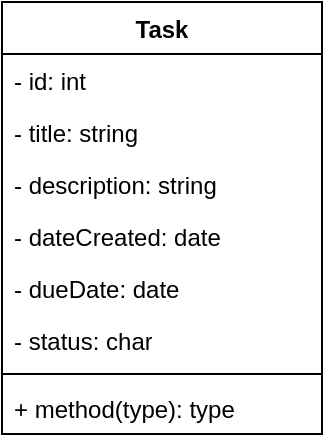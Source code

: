 <mxfile version="26.0.9">
  <diagram name="class-diagram" id="370GD2IYB8ig9MVwvd25">
    <mxGraphModel dx="880" dy="558" grid="1" gridSize="10" guides="1" tooltips="1" connect="1" arrows="1" fold="1" page="1" pageScale="1" pageWidth="827" pageHeight="1169" math="0" shadow="0">
      <root>
        <mxCell id="0" />
        <mxCell id="1" parent="0" />
        <mxCell id="O-LaomE8H1juyOt5Enju-1" value="Task" style="swimlane;fontStyle=1;align=center;verticalAlign=top;childLayout=stackLayout;horizontal=1;startSize=26;horizontalStack=0;resizeParent=1;resizeParentMax=0;resizeLast=0;collapsible=1;marginBottom=0;whiteSpace=wrap;html=1;" vertex="1" parent="1">
          <mxGeometry x="170" y="90" width="160" height="216" as="geometry" />
        </mxCell>
        <mxCell id="O-LaomE8H1juyOt5Enju-2" value="- id: int" style="text;strokeColor=none;fillColor=none;align=left;verticalAlign=top;spacingLeft=4;spacingRight=4;overflow=hidden;rotatable=0;points=[[0,0.5],[1,0.5]];portConstraint=eastwest;whiteSpace=wrap;html=1;" vertex="1" parent="O-LaomE8H1juyOt5Enju-1">
          <mxGeometry y="26" width="160" height="26" as="geometry" />
        </mxCell>
        <mxCell id="O-LaomE8H1juyOt5Enju-5" value="- title: string" style="text;strokeColor=none;fillColor=none;align=left;verticalAlign=top;spacingLeft=4;spacingRight=4;overflow=hidden;rotatable=0;points=[[0,0.5],[1,0.5]];portConstraint=eastwest;whiteSpace=wrap;html=1;" vertex="1" parent="O-LaomE8H1juyOt5Enju-1">
          <mxGeometry y="52" width="160" height="26" as="geometry" />
        </mxCell>
        <mxCell id="O-LaomE8H1juyOt5Enju-6" value="- description: string" style="text;strokeColor=none;fillColor=none;align=left;verticalAlign=top;spacingLeft=4;spacingRight=4;overflow=hidden;rotatable=0;points=[[0,0.5],[1,0.5]];portConstraint=eastwest;whiteSpace=wrap;html=1;" vertex="1" parent="O-LaomE8H1juyOt5Enju-1">
          <mxGeometry y="78" width="160" height="26" as="geometry" />
        </mxCell>
        <mxCell id="O-LaomE8H1juyOt5Enju-7" value="- dateCreated: date" style="text;strokeColor=none;fillColor=none;align=left;verticalAlign=top;spacingLeft=4;spacingRight=4;overflow=hidden;rotatable=0;points=[[0,0.5],[1,0.5]];portConstraint=eastwest;whiteSpace=wrap;html=1;" vertex="1" parent="O-LaomE8H1juyOt5Enju-1">
          <mxGeometry y="104" width="160" height="26" as="geometry" />
        </mxCell>
        <mxCell id="O-LaomE8H1juyOt5Enju-8" value="- dueDate: date" style="text;strokeColor=none;fillColor=none;align=left;verticalAlign=top;spacingLeft=4;spacingRight=4;overflow=hidden;rotatable=0;points=[[0,0.5],[1,0.5]];portConstraint=eastwest;whiteSpace=wrap;html=1;" vertex="1" parent="O-LaomE8H1juyOt5Enju-1">
          <mxGeometry y="130" width="160" height="26" as="geometry" />
        </mxCell>
        <mxCell id="O-LaomE8H1juyOt5Enju-9" value="- status: char" style="text;strokeColor=none;fillColor=none;align=left;verticalAlign=top;spacingLeft=4;spacingRight=4;overflow=hidden;rotatable=0;points=[[0,0.5],[1,0.5]];portConstraint=eastwest;whiteSpace=wrap;html=1;" vertex="1" parent="O-LaomE8H1juyOt5Enju-1">
          <mxGeometry y="156" width="160" height="26" as="geometry" />
        </mxCell>
        <mxCell id="O-LaomE8H1juyOt5Enju-3" value="" style="line;strokeWidth=1;fillColor=none;align=left;verticalAlign=middle;spacingTop=-1;spacingLeft=3;spacingRight=3;rotatable=0;labelPosition=right;points=[];portConstraint=eastwest;strokeColor=inherit;" vertex="1" parent="O-LaomE8H1juyOt5Enju-1">
          <mxGeometry y="182" width="160" height="8" as="geometry" />
        </mxCell>
        <mxCell id="O-LaomE8H1juyOt5Enju-4" value="+ method(type): type" style="text;strokeColor=none;fillColor=none;align=left;verticalAlign=top;spacingLeft=4;spacingRight=4;overflow=hidden;rotatable=0;points=[[0,0.5],[1,0.5]];portConstraint=eastwest;whiteSpace=wrap;html=1;" vertex="1" parent="O-LaomE8H1juyOt5Enju-1">
          <mxGeometry y="190" width="160" height="26" as="geometry" />
        </mxCell>
      </root>
    </mxGraphModel>
  </diagram>
</mxfile>
